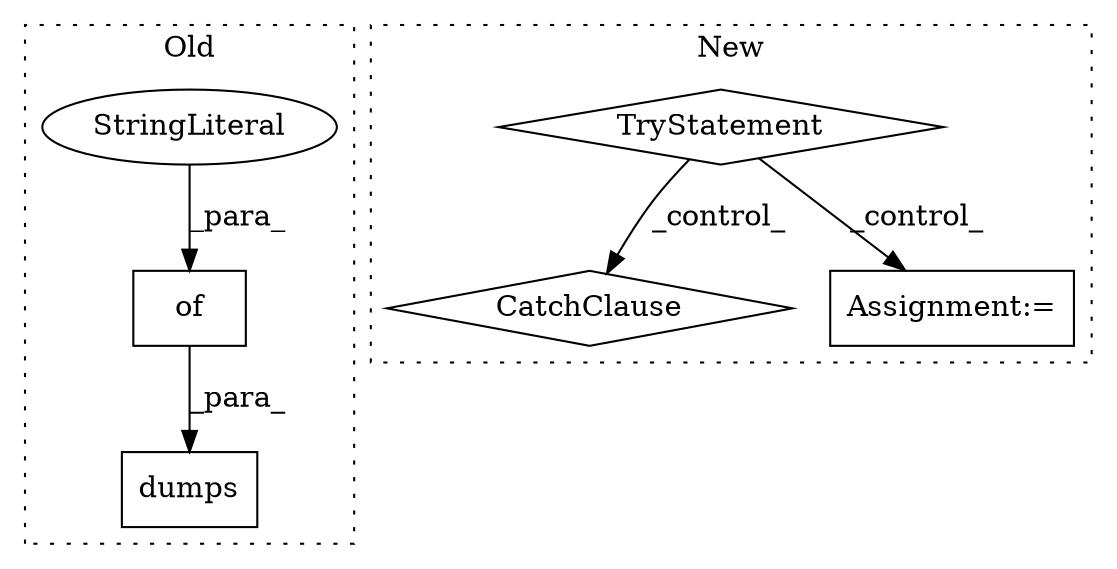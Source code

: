 digraph G {
subgraph cluster0 {
1 [label="dumps" a="32" s="2096,2123" l="6,1" shape="box"];
5 [label="of" a="32" s="2106,2122" l="3,1" shape="box"];
6 [label="StringLiteral" a="45" s="2109" l="6" shape="ellipse"];
label = "Old";
style="dotted";
}
subgraph cluster1 {
2 [label="CatchClause" a="12" s="4850,5148" l="11,2" shape="diamond"];
3 [label="TryStatement" a="54" s="4594" l="4" shape="diamond"];
4 [label="Assignment:=" a="7" s="5332" l="1" shape="box"];
label = "New";
style="dotted";
}
3 -> 4 [label="_control_"];
3 -> 2 [label="_control_"];
5 -> 1 [label="_para_"];
6 -> 5 [label="_para_"];
}